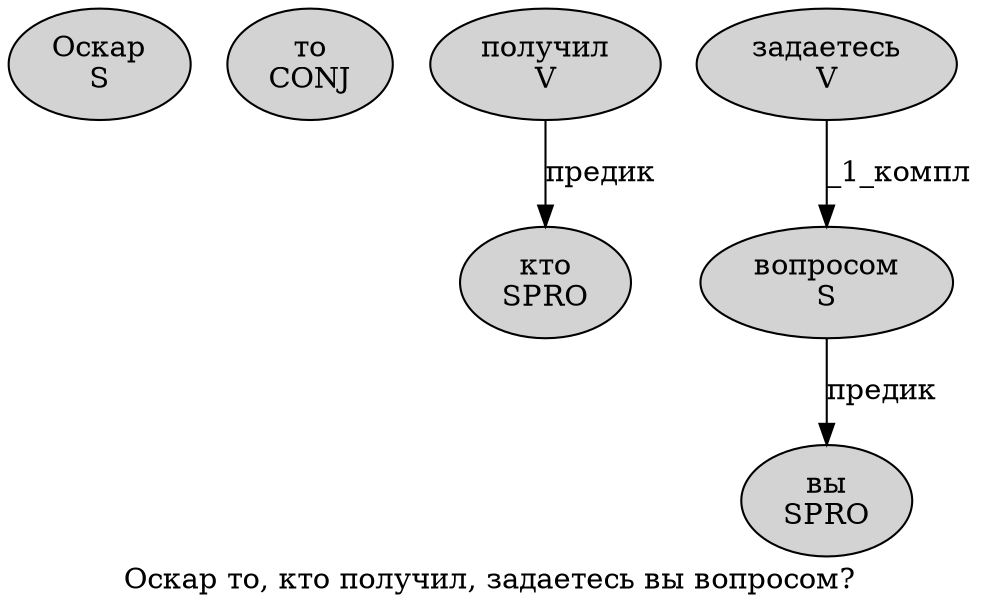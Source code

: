 digraph SENTENCE_4367 {
	graph [label="Оскар то, кто получил, задаетесь вы вопросом?"]
	node [style=filled]
		0 [label="Оскар
S" color="" fillcolor=lightgray penwidth=1 shape=ellipse]
		1 [label="то
CONJ" color="" fillcolor=lightgray penwidth=1 shape=ellipse]
		3 [label="кто
SPRO" color="" fillcolor=lightgray penwidth=1 shape=ellipse]
		4 [label="получил
V" color="" fillcolor=lightgray penwidth=1 shape=ellipse]
		6 [label="задаетесь
V" color="" fillcolor=lightgray penwidth=1 shape=ellipse]
		7 [label="вы
SPRO" color="" fillcolor=lightgray penwidth=1 shape=ellipse]
		8 [label="вопросом
S" color="" fillcolor=lightgray penwidth=1 shape=ellipse]
			8 -> 7 [label="предик"]
			6 -> 8 [label="_1_компл"]
			4 -> 3 [label="предик"]
}